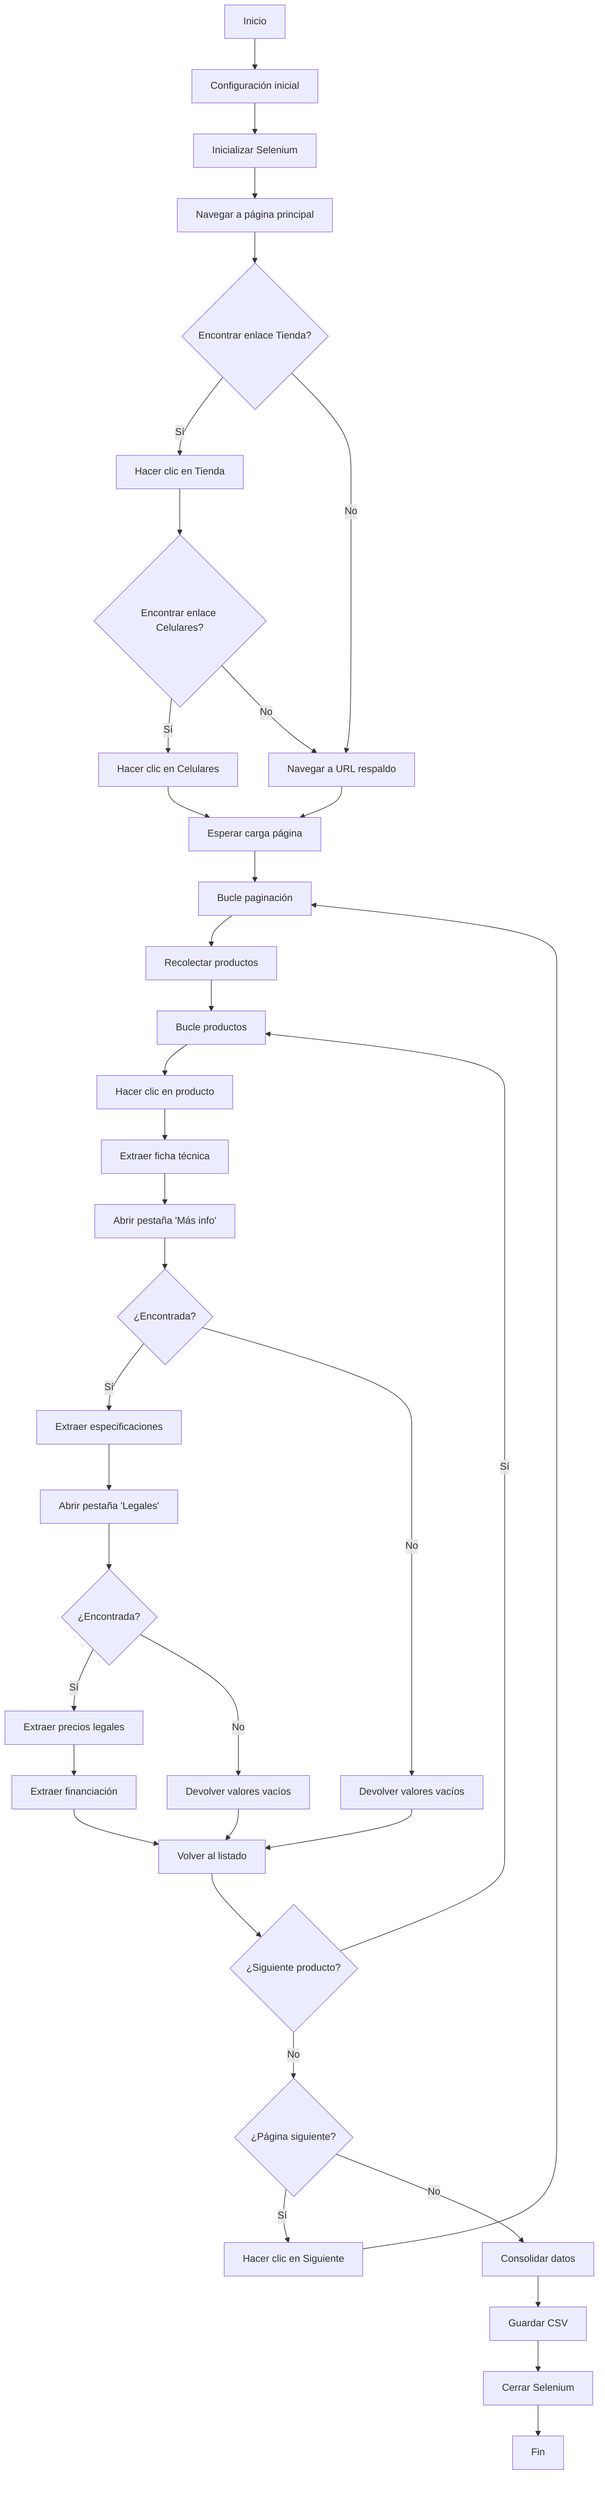 graph TD
    A[Inicio] --> B[Configuración inicial]
    B --> C[Inicializar Selenium]
    C --> D[Navegar a página principal]
    D --> E{Encontrar enlace Tienda?}
    E -->|Sí| F[Hacer clic en Tienda]
    E -->|No| G[Navegar a URL respaldo]
    F --> H{Encontrar enlace Celulares?}
    H -->|Sí| I[Hacer clic en Celulares]
    H -->|No| G
    I --> J[Esperar carga página]
    G --> J
    J --> K[Bucle paginación]
    
    K --> L[Recolectar productos]
    L --> M[Bucle productos]
    M --> N[Hacer clic en producto]
    N --> O[Extraer ficha técnica]
    O --> P[Abrir pestaña 'Más info']
    P --> Q{¿Encontrada?}
    Q -->|Sí| R[Extraer especificaciones]
    Q -->|No| S[Devolver valores vacíos]
    R --> T[Abrir pestaña 'Legales']
    T --> U{¿Encontrada?}
    U -->|Sí| V[Extraer precios legales]
    U -->|No| W[Devolver valores vacíos]
    V --> X[Extraer financiación]
    X --> Y[Volver al listado]
    W --> Y
    S --> Y
    
    Y --> Z{¿Siguiente producto?}
    Z -->|Sí| M
    Z -->|No| AA{¿Página siguiente?}
    AA -->|Sí| BB[Hacer clic en Siguiente]
    BB --> K
    AA -->|No| CC[Consolidar datos]
    
    CC --> DD[Guardar CSV]
    DD --> EE[Cerrar Selenium]
    EE --> FF[Fin]